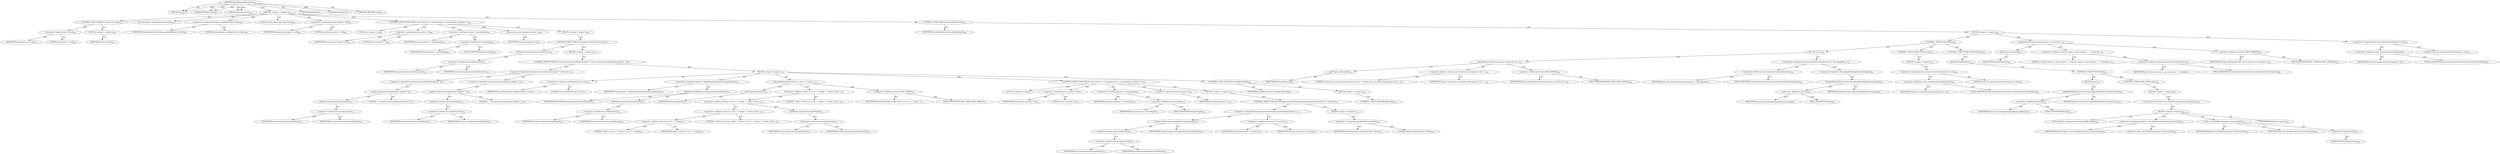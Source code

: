 digraph "checkRemoteSensitivity" {  
"111669149706" [label = <(METHOD,checkRemoteSensitivity)<SUB>563</SUB>> ]
"115964116999" [label = <(PARAM,this)<SUB>563</SUB>> ]
"115964117069" [label = <(PARAM,FTPFile[] array)<SUB>563</SUB>> ]
"115964117070" [label = <(PARAM,String directory)<SUB>563</SUB>> ]
"25769803871" [label = <(BLOCK,&lt;empty&gt;,&lt;empty&gt;)<SUB>563</SUB>> ]
"47244640332" [label = <(CONTROL_STRUCTURE,IF,if (array == null))<SUB>564</SUB>> ]
"30064771427" [label = <(&lt;operator&gt;.equals,array == null)<SUB>564</SUB>> ]
"68719477210" [label = <(IDENTIFIER,array,array == null)<SUB>564</SUB>> ]
"90194313265" [label = <(LITERAL,null,array == null)<SUB>564</SUB>> ]
"25769803872" [label = <(BLOCK,&lt;empty&gt;,&lt;empty&gt;)<SUB>564</SUB>> ]
"146028888072" [label = <(RETURN,return;,return;)<SUB>565</SUB>> ]
"94489280544" [label = <(LOCAL,boolean candidateFound: boolean)<SUB>567</SUB>> ]
"30064771428" [label = <(&lt;operator&gt;.assignment,boolean candidateFound = false)<SUB>567</SUB>> ]
"68719477211" [label = <(IDENTIFIER,candidateFound,boolean candidateFound = false)<SUB>567</SUB>> ]
"90194313266" [label = <(LITERAL,false,boolean candidateFound = false)<SUB>567</SUB>> ]
"94489280545" [label = <(LOCAL,String target: java.lang.String)<SUB>568</SUB>> ]
"30064771429" [label = <(&lt;operator&gt;.assignment,String target = null)<SUB>568</SUB>> ]
"68719477212" [label = <(IDENTIFIER,target,String target = null)<SUB>568</SUB>> ]
"90194313267" [label = <(LITERAL,null,String target = null)<SUB>568</SUB>> ]
"47244640333" [label = <(CONTROL_STRUCTURE,FOR,for (int icounter = 0; Some(icounter &lt; array.length); icounter++))<SUB>569</SUB>> ]
"94489280546" [label = <(LOCAL,int icounter: int)<SUB>569</SUB>> ]
"30064771430" [label = <(&lt;operator&gt;.assignment,int icounter = 0)<SUB>569</SUB>> ]
"68719477213" [label = <(IDENTIFIER,icounter,int icounter = 0)<SUB>569</SUB>> ]
"90194313268" [label = <(LITERAL,0,int icounter = 0)<SUB>569</SUB>> ]
"30064771431" [label = <(&lt;operator&gt;.lessThan,icounter &lt; array.length)<SUB>569</SUB>> ]
"68719477214" [label = <(IDENTIFIER,icounter,icounter &lt; array.length)<SUB>569</SUB>> ]
"30064771432" [label = <(&lt;operator&gt;.fieldAccess,array.length)<SUB>569</SUB>> ]
"68719477215" [label = <(IDENTIFIER,array,icounter &lt; array.length)<SUB>569</SUB>> ]
"55834574912" [label = <(FIELD_IDENTIFIER,length,length)<SUB>569</SUB>> ]
"30064771433" [label = <(&lt;operator&gt;.postIncrement,icounter++)<SUB>569</SUB>> ]
"68719477216" [label = <(IDENTIFIER,icounter,icounter++)<SUB>569</SUB>> ]
"25769803873" [label = <(BLOCK,&lt;empty&gt;,&lt;empty&gt;)<SUB>569</SUB>> ]
"47244640334" [label = <(CONTROL_STRUCTURE,IF,if (array[icounter].isDirectory()))<SUB>570</SUB>> ]
"30064771434" [label = <(isDirectory,array[icounter].isDirectory())<SUB>570</SUB>> ]
"30064771435" [label = <(&lt;operator&gt;.indexAccess,array[icounter])<SUB>570</SUB>> ]
"68719477217" [label = <(IDENTIFIER,array,array[icounter].isDirectory())<SUB>570</SUB>> ]
"68719477218" [label = <(IDENTIFIER,icounter,array[icounter].isDirectory())<SUB>570</SUB>> ]
"25769803874" [label = <(BLOCK,&lt;empty&gt;,&lt;empty&gt;)<SUB>570</SUB>> ]
"47244640335" [label = <(CONTROL_STRUCTURE,IF,if (!array[icounter].getName().equals(&quot;.&quot;) &amp;&amp; !array[icounter].getName().equals(&quot;..&quot;)))<SUB>571</SUB>> ]
"30064771436" [label = <(&lt;operator&gt;.logicalAnd,!array[icounter].getName().equals(&quot;.&quot;) &amp;&amp; !arra...)<SUB>571</SUB>> ]
"30064771437" [label = <(&lt;operator&gt;.logicalNot,!array[icounter].getName().equals(&quot;.&quot;))<SUB>571</SUB>> ]
"30064771438" [label = <(equals,array[icounter].getName().equals(&quot;.&quot;))<SUB>571</SUB>> ]
"30064771439" [label = <(getName,array[icounter].getName())<SUB>571</SUB>> ]
"30064771440" [label = <(&lt;operator&gt;.indexAccess,array[icounter])<SUB>571</SUB>> ]
"68719477219" [label = <(IDENTIFIER,array,array[icounter].getName())<SUB>571</SUB>> ]
"68719477220" [label = <(IDENTIFIER,icounter,array[icounter].getName())<SUB>571</SUB>> ]
"90194313269" [label = <(LITERAL,&quot;.&quot;,array[icounter].getName().equals(&quot;.&quot;))<SUB>571</SUB>> ]
"30064771441" [label = <(&lt;operator&gt;.logicalNot,!array[icounter].getName().equals(&quot;..&quot;))<SUB>572</SUB>> ]
"30064771442" [label = <(equals,array[icounter].getName().equals(&quot;..&quot;))<SUB>572</SUB>> ]
"30064771443" [label = <(getName,array[icounter].getName())<SUB>572</SUB>> ]
"30064771444" [label = <(&lt;operator&gt;.indexAccess,array[icounter])<SUB>572</SUB>> ]
"68719477221" [label = <(IDENTIFIER,array,array[icounter].getName())<SUB>572</SUB>> ]
"68719477222" [label = <(IDENTIFIER,icounter,array[icounter].getName())<SUB>572</SUB>> ]
"90194313270" [label = <(LITERAL,&quot;..&quot;,array[icounter].getName().equals(&quot;..&quot;))<SUB>572</SUB>> ]
"25769803875" [label = <(BLOCK,&lt;empty&gt;,&lt;empty&gt;)<SUB>572</SUB>> ]
"30064771445" [label = <(&lt;operator&gt;.assignment,candidateFound = true)<SUB>573</SUB>> ]
"68719477223" [label = <(IDENTIFIER,candidateFound,candidateFound = true)<SUB>573</SUB>> ]
"90194313271" [label = <(LITERAL,true,candidateFound = true)<SUB>573</SUB>> ]
"30064771446" [label = <(&lt;operator&gt;.assignment,target = fiddleName(array[icounter].getName()))<SUB>574</SUB>> ]
"68719477224" [label = <(IDENTIFIER,target,target = fiddleName(array[icounter].getName()))<SUB>574</SUB>> ]
"30064771447" [label = <(fiddleName,fiddleName(array[icounter].getName()))<SUB>574</SUB>> ]
"68719476772" [label = <(IDENTIFIER,this,fiddleName(array[icounter].getName()))<SUB>574</SUB>> ]
"30064771448" [label = <(getName,array[icounter].getName())<SUB>574</SUB>> ]
"30064771449" [label = <(&lt;operator&gt;.indexAccess,array[icounter])<SUB>574</SUB>> ]
"68719477225" [label = <(IDENTIFIER,array,array[icounter].getName())<SUB>574</SUB>> ]
"68719477226" [label = <(IDENTIFIER,icounter,array[icounter].getName())<SUB>574</SUB>> ]
"30064771450" [label = <(log,getProject().log(&quot;will try to cd to &quot; + target ...)<SUB>575</SUB>> ]
"30064771451" [label = <(getProject,getProject())<SUB>575</SUB>> ]
"68719476773" [label = <(IDENTIFIER,this,getProject())<SUB>575</SUB>> ]
"30064771452" [label = <(&lt;operator&gt;.addition,&quot;will try to cd to &quot; + target + &quot; where a direc...)<SUB>575</SUB>> ]
"30064771453" [label = <(&lt;operator&gt;.addition,&quot;will try to cd to &quot; + target + &quot; where a direc...)<SUB>575</SUB>> ]
"30064771454" [label = <(&lt;operator&gt;.addition,&quot;will try to cd to &quot; + target + &quot; where a direc...)<SUB>575</SUB>> ]
"30064771455" [label = <(&lt;operator&gt;.addition,&quot;will try to cd to &quot; + target)<SUB>575</SUB>> ]
"90194313272" [label = <(LITERAL,&quot;will try to cd to &quot;,&quot;will try to cd to &quot; + target)<SUB>575</SUB>> ]
"68719477227" [label = <(IDENTIFIER,target,&quot;will try to cd to &quot; + target)<SUB>576</SUB>> ]
"90194313273" [label = <(LITERAL,&quot; where a directory called &quot;,&quot;will try to cd to &quot; + target + &quot; where a direc...)<SUB>576</SUB>> ]
"30064771456" [label = <(getName,array[icounter].getName())<SUB>576</SUB>> ]
"30064771457" [label = <(&lt;operator&gt;.indexAccess,array[icounter])<SUB>576</SUB>> ]
"68719477228" [label = <(IDENTIFIER,array,array[icounter].getName())<SUB>576</SUB>> ]
"68719477229" [label = <(IDENTIFIER,icounter,array[icounter].getName())<SUB>576</SUB>> ]
"90194313274" [label = <(LITERAL,&quot; exists&quot;,&quot;will try to cd to &quot; + target + &quot; where a direc...)<SUB>577</SUB>> ]
"30064771458" [label = <(&lt;operator&gt;.fieldAccess,Project.MSG_DEBUG)<SUB>577</SUB>> ]
"68719477230" [label = <(IDENTIFIER,Project,getProject().log(&quot;will try to cd to &quot; + target ...)<SUB>577</SUB>> ]
"55834574913" [label = <(FIELD_IDENTIFIER,MSG_DEBUG,MSG_DEBUG)<SUB>577</SUB>> ]
"47244640336" [label = <(CONTROL_STRUCTURE,FOR,for (int pcounter = 0; Some(pcounter &lt; array.length); pcounter++))<SUB>578</SUB>> ]
"94489280547" [label = <(LOCAL,int pcounter: int)<SUB>578</SUB>> ]
"30064771459" [label = <(&lt;operator&gt;.assignment,int pcounter = 0)<SUB>578</SUB>> ]
"68719477231" [label = <(IDENTIFIER,pcounter,int pcounter = 0)<SUB>578</SUB>> ]
"90194313275" [label = <(LITERAL,0,int pcounter = 0)<SUB>578</SUB>> ]
"30064771460" [label = <(&lt;operator&gt;.lessThan,pcounter &lt; array.length)<SUB>578</SUB>> ]
"68719477232" [label = <(IDENTIFIER,pcounter,pcounter &lt; array.length)<SUB>578</SUB>> ]
"30064771461" [label = <(&lt;operator&gt;.fieldAccess,array.length)<SUB>578</SUB>> ]
"68719477233" [label = <(IDENTIFIER,array,pcounter &lt; array.length)<SUB>578</SUB>> ]
"55834574914" [label = <(FIELD_IDENTIFIER,length,length)<SUB>578</SUB>> ]
"30064771462" [label = <(&lt;operator&gt;.postIncrement,pcounter++)<SUB>578</SUB>> ]
"68719477234" [label = <(IDENTIFIER,pcounter,pcounter++)<SUB>578</SUB>> ]
"25769803876" [label = <(BLOCK,&lt;empty&gt;,&lt;empty&gt;)<SUB>578</SUB>> ]
"47244640337" [label = <(CONTROL_STRUCTURE,IF,if (array[pcounter].getName().equals(target) &amp;&amp; pcounter != icounter))<SUB>579</SUB>> ]
"30064771463" [label = <(&lt;operator&gt;.logicalAnd,array[pcounter].getName().equals(target) &amp;&amp; pco...)<SUB>579</SUB>> ]
"30064771464" [label = <(equals,array[pcounter].getName().equals(target))<SUB>579</SUB>> ]
"30064771465" [label = <(getName,array[pcounter].getName())<SUB>579</SUB>> ]
"30064771466" [label = <(&lt;operator&gt;.indexAccess,array[pcounter])<SUB>579</SUB>> ]
"68719477235" [label = <(IDENTIFIER,array,array[pcounter].getName())<SUB>579</SUB>> ]
"68719477236" [label = <(IDENTIFIER,pcounter,array[pcounter].getName())<SUB>579</SUB>> ]
"68719477237" [label = <(IDENTIFIER,target,array[pcounter].getName().equals(target))<SUB>579</SUB>> ]
"30064771467" [label = <(&lt;operator&gt;.notEquals,pcounter != icounter)<SUB>579</SUB>> ]
"68719477238" [label = <(IDENTIFIER,pcounter,pcounter != icounter)<SUB>579</SUB>> ]
"68719477239" [label = <(IDENTIFIER,icounter,pcounter != icounter)<SUB>579</SUB>> ]
"25769803877" [label = <(BLOCK,&lt;empty&gt;,&lt;empty&gt;)<SUB>579</SUB>> ]
"30064771468" [label = <(&lt;operator&gt;.assignment,candidateFound = false)<SUB>580</SUB>> ]
"68719477240" [label = <(IDENTIFIER,candidateFound,candidateFound = false)<SUB>580</SUB>> ]
"90194313276" [label = <(LITERAL,false,candidateFound = false)<SUB>580</SUB>> ]
"47244640338" [label = <(CONTROL_STRUCTURE,IF,if (candidateFound))<SUB>583</SUB>> ]
"68719477241" [label = <(IDENTIFIER,candidateFound,if (candidateFound))<SUB>583</SUB>> ]
"25769803878" [label = <(BLOCK,&lt;empty&gt;,&lt;empty&gt;)<SUB>583</SUB>> ]
"47244640339" [label = <(CONTROL_STRUCTURE,BREAK,break;)<SUB>584</SUB>> ]
"47244640340" [label = <(CONTROL_STRUCTURE,IF,if (candidateFound))<SUB>589</SUB>> ]
"68719477242" [label = <(IDENTIFIER,candidateFound,if (candidateFound))<SUB>589</SUB>> ]
"25769803879" [label = <(BLOCK,&lt;empty&gt;,&lt;empty&gt;)<SUB>589</SUB>> ]
"47244640341" [label = <(CONTROL_STRUCTURE,TRY,try)<SUB>590</SUB>> ]
"25769803880" [label = <(BLOCK,try,try)<SUB>590</SUB>> ]
"30064771469" [label = <(log,getProject().log(&quot;testing case sensitivity, att...)<SUB>591</SUB>> ]
"30064771470" [label = <(getProject,getProject())<SUB>591</SUB>> ]
"68719476774" [label = <(IDENTIFIER,this,getProject())<SUB>591</SUB>> ]
"30064771471" [label = <(&lt;operator&gt;.addition,&quot;testing case sensitivity, attempting to cd to ...)<SUB>591</SUB>> ]
"90194313277" [label = <(LITERAL,&quot;testing case sensitivity, attempting to cd to &quot;,&quot;testing case sensitivity, attempting to cd to ...)<SUB>591</SUB>> ]
"68719477243" [label = <(IDENTIFIER,target,&quot;testing case sensitivity, attempting to cd to ...)<SUB>592</SUB>> ]
"30064771472" [label = <(&lt;operator&gt;.fieldAccess,Project.MSG_DEBUG)<SUB>592</SUB>> ]
"68719477244" [label = <(IDENTIFIER,Project,getProject().log(&quot;testing case sensitivity, att...)<SUB>592</SUB>> ]
"55834574915" [label = <(FIELD_IDENTIFIER,MSG_DEBUG,MSG_DEBUG)<SUB>592</SUB>> ]
"30064771473" [label = <(&lt;operator&gt;.assignment,this.remoteSystemCaseSensitive = !ftp.changeWor...)<SUB>593</SUB>> ]
"30064771474" [label = <(&lt;operator&gt;.fieldAccess,this.remoteSystemCaseSensitive)<SUB>593</SUB>> ]
"68719477245" [label = <(IDENTIFIER,this,this.remoteSystemCaseSensitive = !ftp.changeWor...)> ]
"55834574916" [label = <(FIELD_IDENTIFIER,remoteSystemCaseSensitive,remoteSystemCaseSensitive)<SUB>593</SUB>> ]
"30064771475" [label = <(&lt;operator&gt;.logicalNot,!ftp.changeWorkingDirectory(target))<SUB>593</SUB>> ]
"30064771476" [label = <(changeWorkingDirectory,this.ftp.changeWorkingDirectory(target))<SUB>593</SUB>> ]
"30064771477" [label = <(&lt;operator&gt;.fieldAccess,this.ftp)<SUB>593</SUB>> ]
"68719477246" [label = <(IDENTIFIER,this,this.ftp.changeWorkingDirectory(target))> ]
"55834574917" [label = <(FIELD_IDENTIFIER,ftp,ftp)<SUB>593</SUB>> ]
"68719477247" [label = <(IDENTIFIER,target,this.ftp.changeWorkingDirectory(target))<SUB>593</SUB>> ]
"47244640342" [label = <(CONTROL_STRUCTURE,CATCH,catch)<SUB>594</SUB>> ]
"25769803881" [label = <(BLOCK,&lt;empty&gt;,&lt;empty&gt;)<SUB>594</SUB>> ]
"30064771478" [label = <(&lt;operator&gt;.assignment,this.remoteSystemCaseSensitive = true)<SUB>595</SUB>> ]
"30064771479" [label = <(&lt;operator&gt;.fieldAccess,this.remoteSystemCaseSensitive)<SUB>595</SUB>> ]
"68719477248" [label = <(IDENTIFIER,this,this.remoteSystemCaseSensitive = true)> ]
"55834574918" [label = <(FIELD_IDENTIFIER,remoteSystemCaseSensitive,remoteSystemCaseSensitive)<SUB>595</SUB>> ]
"90194313278" [label = <(LITERAL,true,this.remoteSystemCaseSensitive = true)<SUB>595</SUB>> ]
"47244640343" [label = <(CONTROL_STRUCTURE,FINALLY,finally)<SUB>596</SUB>> ]
"25769803882" [label = <(BLOCK,finally,finally)<SUB>596</SUB>> ]
"47244640344" [label = <(CONTROL_STRUCTURE,TRY,try)<SUB>597</SUB>> ]
"25769803883" [label = <(BLOCK,try,try)<SUB>597</SUB>> ]
"30064771480" [label = <(changeWorkingDirectory,this.ftp.changeWorkingDirectory(directory))<SUB>598</SUB>> ]
"30064771481" [label = <(&lt;operator&gt;.fieldAccess,this.ftp)<SUB>598</SUB>> ]
"68719477249" [label = <(IDENTIFIER,this,this.ftp.changeWorkingDirectory(directory))> ]
"55834574919" [label = <(FIELD_IDENTIFIER,ftp,ftp)<SUB>598</SUB>> ]
"68719477250" [label = <(IDENTIFIER,directory,this.ftp.changeWorkingDirectory(directory))<SUB>598</SUB>> ]
"47244640345" [label = <(CONTROL_STRUCTURE,CATCH,catch)<SUB>599</SUB>> ]
"25769803884" [label = <(BLOCK,&lt;empty&gt;,&lt;empty&gt;)<SUB>599</SUB>> ]
"30064771482" [label = <(&lt;operator&gt;.throw,throw new BuildException(ioe, getLocation());)<SUB>600</SUB>> ]
"25769803885" [label = <(BLOCK,&lt;empty&gt;,&lt;empty&gt;)<SUB>600</SUB>> ]
"94489280548" [label = <(LOCAL,$obj10: org.apache.tools.ant.BuildException)<SUB>600</SUB>> ]
"30064771483" [label = <(&lt;operator&gt;.assignment,$obj10 = new BuildException(ioe, getLocation()))<SUB>600</SUB>> ]
"68719477251" [label = <(IDENTIFIER,$obj10,$obj10 = new BuildException(ioe, getLocation()))<SUB>600</SUB>> ]
"30064771484" [label = <(&lt;operator&gt;.alloc,new BuildException(ioe, getLocation()))<SUB>600</SUB>> ]
"30064771485" [label = <(&lt;init&gt;,new BuildException(ioe, getLocation()))<SUB>600</SUB>> ]
"68719477252" [label = <(IDENTIFIER,$obj10,new BuildException(ioe, getLocation()))<SUB>600</SUB>> ]
"68719477253" [label = <(IDENTIFIER,ioe,new BuildException(ioe, getLocation()))<SUB>600</SUB>> ]
"30064771486" [label = <(getLocation,getLocation())<SUB>600</SUB>> ]
"68719476775" [label = <(IDENTIFIER,this,getLocation())<SUB>600</SUB>> ]
"68719477254" [label = <(IDENTIFIER,$obj10,&lt;empty&gt;)<SUB>600</SUB>> ]
"30064771487" [label = <(log,getProject().log(&quot;remote system is case sensiti...)<SUB>603</SUB>> ]
"30064771488" [label = <(getProject,getProject())<SUB>603</SUB>> ]
"68719476776" [label = <(IDENTIFIER,this,getProject())<SUB>603</SUB>> ]
"30064771489" [label = <(&lt;operator&gt;.addition,&quot;remote system is case sensitive : &quot; + remoteSy...)<SUB>603</SUB>> ]
"90194313279" [label = <(LITERAL,&quot;remote system is case sensitive : &quot;,&quot;remote system is case sensitive : &quot; + remoteSy...)<SUB>603</SUB>> ]
"30064771490" [label = <(&lt;operator&gt;.fieldAccess,this.remoteSystemCaseSensitive)<SUB>603</SUB>> ]
"68719477255" [label = <(IDENTIFIER,this,&quot;remote system is case sensitive : &quot; + remoteSy...)> ]
"55834574920" [label = <(FIELD_IDENTIFIER,remoteSystemCaseSensitive,remoteSystemCaseSensitive)<SUB>603</SUB>> ]
"30064771491" [label = <(&lt;operator&gt;.fieldAccess,Project.MSG_VERBOSE)<SUB>604</SUB>> ]
"68719477256" [label = <(IDENTIFIER,Project,getProject().log(&quot;remote system is case sensiti...)<SUB>604</SUB>> ]
"55834574921" [label = <(FIELD_IDENTIFIER,MSG_VERBOSE,MSG_VERBOSE)<SUB>604</SUB>> ]
"30064771492" [label = <(&lt;operator&gt;.assignment,this.remoteSensitivityChecked = true)<SUB>605</SUB>> ]
"30064771493" [label = <(&lt;operator&gt;.fieldAccess,this.remoteSensitivityChecked)<SUB>605</SUB>> ]
"68719477257" [label = <(IDENTIFIER,this,this.remoteSensitivityChecked = true)> ]
"55834574922" [label = <(FIELD_IDENTIFIER,remoteSensitivityChecked,remoteSensitivityChecked)<SUB>605</SUB>> ]
"90194313280" [label = <(LITERAL,true,this.remoteSensitivityChecked = true)<SUB>605</SUB>> ]
"133143986250" [label = <(MODIFIER,PRIVATE)> ]
"133143986251" [label = <(MODIFIER,VIRTUAL)> ]
"128849018890" [label = <(METHOD_RETURN,void)<SUB>563</SUB>> ]
  "111669149706" -> "115964116999"  [ label = "AST: "] 
  "111669149706" -> "115964117069"  [ label = "AST: "] 
  "111669149706" -> "115964117070"  [ label = "AST: "] 
  "111669149706" -> "25769803871"  [ label = "AST: "] 
  "111669149706" -> "133143986250"  [ label = "AST: "] 
  "111669149706" -> "133143986251"  [ label = "AST: "] 
  "111669149706" -> "128849018890"  [ label = "AST: "] 
  "25769803871" -> "47244640332"  [ label = "AST: "] 
  "25769803871" -> "94489280544"  [ label = "AST: "] 
  "25769803871" -> "30064771428"  [ label = "AST: "] 
  "25769803871" -> "94489280545"  [ label = "AST: "] 
  "25769803871" -> "30064771429"  [ label = "AST: "] 
  "25769803871" -> "47244640333"  [ label = "AST: "] 
  "25769803871" -> "47244640340"  [ label = "AST: "] 
  "47244640332" -> "30064771427"  [ label = "AST: "] 
  "47244640332" -> "25769803872"  [ label = "AST: "] 
  "30064771427" -> "68719477210"  [ label = "AST: "] 
  "30064771427" -> "90194313265"  [ label = "AST: "] 
  "25769803872" -> "146028888072"  [ label = "AST: "] 
  "30064771428" -> "68719477211"  [ label = "AST: "] 
  "30064771428" -> "90194313266"  [ label = "AST: "] 
  "30064771429" -> "68719477212"  [ label = "AST: "] 
  "30064771429" -> "90194313267"  [ label = "AST: "] 
  "47244640333" -> "94489280546"  [ label = "AST: "] 
  "47244640333" -> "30064771430"  [ label = "AST: "] 
  "47244640333" -> "30064771431"  [ label = "AST: "] 
  "47244640333" -> "30064771433"  [ label = "AST: "] 
  "47244640333" -> "25769803873"  [ label = "AST: "] 
  "30064771430" -> "68719477213"  [ label = "AST: "] 
  "30064771430" -> "90194313268"  [ label = "AST: "] 
  "30064771431" -> "68719477214"  [ label = "AST: "] 
  "30064771431" -> "30064771432"  [ label = "AST: "] 
  "30064771432" -> "68719477215"  [ label = "AST: "] 
  "30064771432" -> "55834574912"  [ label = "AST: "] 
  "30064771433" -> "68719477216"  [ label = "AST: "] 
  "25769803873" -> "47244640334"  [ label = "AST: "] 
  "47244640334" -> "30064771434"  [ label = "AST: "] 
  "47244640334" -> "25769803874"  [ label = "AST: "] 
  "30064771434" -> "30064771435"  [ label = "AST: "] 
  "30064771435" -> "68719477217"  [ label = "AST: "] 
  "30064771435" -> "68719477218"  [ label = "AST: "] 
  "25769803874" -> "47244640335"  [ label = "AST: "] 
  "47244640335" -> "30064771436"  [ label = "AST: "] 
  "47244640335" -> "25769803875"  [ label = "AST: "] 
  "30064771436" -> "30064771437"  [ label = "AST: "] 
  "30064771436" -> "30064771441"  [ label = "AST: "] 
  "30064771437" -> "30064771438"  [ label = "AST: "] 
  "30064771438" -> "30064771439"  [ label = "AST: "] 
  "30064771438" -> "90194313269"  [ label = "AST: "] 
  "30064771439" -> "30064771440"  [ label = "AST: "] 
  "30064771440" -> "68719477219"  [ label = "AST: "] 
  "30064771440" -> "68719477220"  [ label = "AST: "] 
  "30064771441" -> "30064771442"  [ label = "AST: "] 
  "30064771442" -> "30064771443"  [ label = "AST: "] 
  "30064771442" -> "90194313270"  [ label = "AST: "] 
  "30064771443" -> "30064771444"  [ label = "AST: "] 
  "30064771444" -> "68719477221"  [ label = "AST: "] 
  "30064771444" -> "68719477222"  [ label = "AST: "] 
  "25769803875" -> "30064771445"  [ label = "AST: "] 
  "25769803875" -> "30064771446"  [ label = "AST: "] 
  "25769803875" -> "30064771450"  [ label = "AST: "] 
  "25769803875" -> "47244640336"  [ label = "AST: "] 
  "25769803875" -> "47244640338"  [ label = "AST: "] 
  "30064771445" -> "68719477223"  [ label = "AST: "] 
  "30064771445" -> "90194313271"  [ label = "AST: "] 
  "30064771446" -> "68719477224"  [ label = "AST: "] 
  "30064771446" -> "30064771447"  [ label = "AST: "] 
  "30064771447" -> "68719476772"  [ label = "AST: "] 
  "30064771447" -> "30064771448"  [ label = "AST: "] 
  "30064771448" -> "30064771449"  [ label = "AST: "] 
  "30064771449" -> "68719477225"  [ label = "AST: "] 
  "30064771449" -> "68719477226"  [ label = "AST: "] 
  "30064771450" -> "30064771451"  [ label = "AST: "] 
  "30064771450" -> "30064771452"  [ label = "AST: "] 
  "30064771450" -> "30064771458"  [ label = "AST: "] 
  "30064771451" -> "68719476773"  [ label = "AST: "] 
  "30064771452" -> "30064771453"  [ label = "AST: "] 
  "30064771452" -> "90194313274"  [ label = "AST: "] 
  "30064771453" -> "30064771454"  [ label = "AST: "] 
  "30064771453" -> "30064771456"  [ label = "AST: "] 
  "30064771454" -> "30064771455"  [ label = "AST: "] 
  "30064771454" -> "90194313273"  [ label = "AST: "] 
  "30064771455" -> "90194313272"  [ label = "AST: "] 
  "30064771455" -> "68719477227"  [ label = "AST: "] 
  "30064771456" -> "30064771457"  [ label = "AST: "] 
  "30064771457" -> "68719477228"  [ label = "AST: "] 
  "30064771457" -> "68719477229"  [ label = "AST: "] 
  "30064771458" -> "68719477230"  [ label = "AST: "] 
  "30064771458" -> "55834574913"  [ label = "AST: "] 
  "47244640336" -> "94489280547"  [ label = "AST: "] 
  "47244640336" -> "30064771459"  [ label = "AST: "] 
  "47244640336" -> "30064771460"  [ label = "AST: "] 
  "47244640336" -> "30064771462"  [ label = "AST: "] 
  "47244640336" -> "25769803876"  [ label = "AST: "] 
  "30064771459" -> "68719477231"  [ label = "AST: "] 
  "30064771459" -> "90194313275"  [ label = "AST: "] 
  "30064771460" -> "68719477232"  [ label = "AST: "] 
  "30064771460" -> "30064771461"  [ label = "AST: "] 
  "30064771461" -> "68719477233"  [ label = "AST: "] 
  "30064771461" -> "55834574914"  [ label = "AST: "] 
  "30064771462" -> "68719477234"  [ label = "AST: "] 
  "25769803876" -> "47244640337"  [ label = "AST: "] 
  "47244640337" -> "30064771463"  [ label = "AST: "] 
  "47244640337" -> "25769803877"  [ label = "AST: "] 
  "30064771463" -> "30064771464"  [ label = "AST: "] 
  "30064771463" -> "30064771467"  [ label = "AST: "] 
  "30064771464" -> "30064771465"  [ label = "AST: "] 
  "30064771464" -> "68719477237"  [ label = "AST: "] 
  "30064771465" -> "30064771466"  [ label = "AST: "] 
  "30064771466" -> "68719477235"  [ label = "AST: "] 
  "30064771466" -> "68719477236"  [ label = "AST: "] 
  "30064771467" -> "68719477238"  [ label = "AST: "] 
  "30064771467" -> "68719477239"  [ label = "AST: "] 
  "25769803877" -> "30064771468"  [ label = "AST: "] 
  "30064771468" -> "68719477240"  [ label = "AST: "] 
  "30064771468" -> "90194313276"  [ label = "AST: "] 
  "47244640338" -> "68719477241"  [ label = "AST: "] 
  "47244640338" -> "25769803878"  [ label = "AST: "] 
  "25769803878" -> "47244640339"  [ label = "AST: "] 
  "47244640340" -> "68719477242"  [ label = "AST: "] 
  "47244640340" -> "25769803879"  [ label = "AST: "] 
  "25769803879" -> "47244640341"  [ label = "AST: "] 
  "25769803879" -> "30064771487"  [ label = "AST: "] 
  "25769803879" -> "30064771492"  [ label = "AST: "] 
  "47244640341" -> "25769803880"  [ label = "AST: "] 
  "47244640341" -> "47244640342"  [ label = "AST: "] 
  "47244640341" -> "47244640343"  [ label = "AST: "] 
  "25769803880" -> "30064771469"  [ label = "AST: "] 
  "25769803880" -> "30064771473"  [ label = "AST: "] 
  "30064771469" -> "30064771470"  [ label = "AST: "] 
  "30064771469" -> "30064771471"  [ label = "AST: "] 
  "30064771469" -> "30064771472"  [ label = "AST: "] 
  "30064771470" -> "68719476774"  [ label = "AST: "] 
  "30064771471" -> "90194313277"  [ label = "AST: "] 
  "30064771471" -> "68719477243"  [ label = "AST: "] 
  "30064771472" -> "68719477244"  [ label = "AST: "] 
  "30064771472" -> "55834574915"  [ label = "AST: "] 
  "30064771473" -> "30064771474"  [ label = "AST: "] 
  "30064771473" -> "30064771475"  [ label = "AST: "] 
  "30064771474" -> "68719477245"  [ label = "AST: "] 
  "30064771474" -> "55834574916"  [ label = "AST: "] 
  "30064771475" -> "30064771476"  [ label = "AST: "] 
  "30064771476" -> "30064771477"  [ label = "AST: "] 
  "30064771476" -> "68719477247"  [ label = "AST: "] 
  "30064771477" -> "68719477246"  [ label = "AST: "] 
  "30064771477" -> "55834574917"  [ label = "AST: "] 
  "47244640342" -> "25769803881"  [ label = "AST: "] 
  "25769803881" -> "30064771478"  [ label = "AST: "] 
  "30064771478" -> "30064771479"  [ label = "AST: "] 
  "30064771478" -> "90194313278"  [ label = "AST: "] 
  "30064771479" -> "68719477248"  [ label = "AST: "] 
  "30064771479" -> "55834574918"  [ label = "AST: "] 
  "47244640343" -> "25769803882"  [ label = "AST: "] 
  "25769803882" -> "47244640344"  [ label = "AST: "] 
  "47244640344" -> "25769803883"  [ label = "AST: "] 
  "47244640344" -> "47244640345"  [ label = "AST: "] 
  "25769803883" -> "30064771480"  [ label = "AST: "] 
  "30064771480" -> "30064771481"  [ label = "AST: "] 
  "30064771480" -> "68719477250"  [ label = "AST: "] 
  "30064771481" -> "68719477249"  [ label = "AST: "] 
  "30064771481" -> "55834574919"  [ label = "AST: "] 
  "47244640345" -> "25769803884"  [ label = "AST: "] 
  "25769803884" -> "30064771482"  [ label = "AST: "] 
  "30064771482" -> "25769803885"  [ label = "AST: "] 
  "25769803885" -> "94489280548"  [ label = "AST: "] 
  "25769803885" -> "30064771483"  [ label = "AST: "] 
  "25769803885" -> "30064771485"  [ label = "AST: "] 
  "25769803885" -> "68719477254"  [ label = "AST: "] 
  "30064771483" -> "68719477251"  [ label = "AST: "] 
  "30064771483" -> "30064771484"  [ label = "AST: "] 
  "30064771485" -> "68719477252"  [ label = "AST: "] 
  "30064771485" -> "68719477253"  [ label = "AST: "] 
  "30064771485" -> "30064771486"  [ label = "AST: "] 
  "30064771486" -> "68719476775"  [ label = "AST: "] 
  "30064771487" -> "30064771488"  [ label = "AST: "] 
  "30064771487" -> "30064771489"  [ label = "AST: "] 
  "30064771487" -> "30064771491"  [ label = "AST: "] 
  "30064771488" -> "68719476776"  [ label = "AST: "] 
  "30064771489" -> "90194313279"  [ label = "AST: "] 
  "30064771489" -> "30064771490"  [ label = "AST: "] 
  "30064771490" -> "68719477255"  [ label = "AST: "] 
  "30064771490" -> "55834574920"  [ label = "AST: "] 
  "30064771491" -> "68719477256"  [ label = "AST: "] 
  "30064771491" -> "55834574921"  [ label = "AST: "] 
  "30064771492" -> "30064771493"  [ label = "AST: "] 
  "30064771492" -> "90194313280"  [ label = "AST: "] 
  "30064771493" -> "68719477257"  [ label = "AST: "] 
  "30064771493" -> "55834574922"  [ label = "AST: "] 
  "111669149706" -> "115964116999"  [ label = "DDG: "] 
  "111669149706" -> "115964117069"  [ label = "DDG: "] 
  "111669149706" -> "115964117070"  [ label = "DDG: "] 
}
